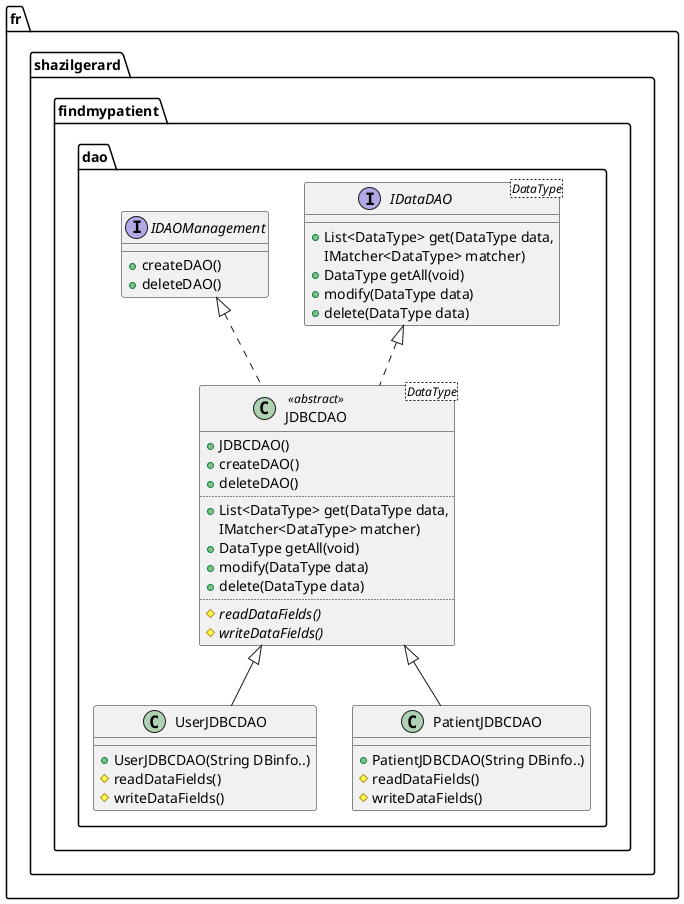 @startuml

package fr.shazilgerard.findmypatient.dao {
	interface IDataDAO<DataType>{
		+ List<DataType> get(DataType data, 
		  IMatcher<DataType> matcher)
		+ DataType getAll(void)
		+ modify(DataType data)
		+ delete(DataType data)
	}
	interface IDAOManagement{
		+ createDAO()
		+ deleteDAO()
	}
	class JDBCDAO<DataType> <<abstract>>{
		+ JDBCDAO()
		+ createDAO()
		+ deleteDAO()
		..
		+ List<DataType> get(DataType data, 
		  IMatcher<DataType> matcher)
		+ DataType getAll(void)
		+ modify(DataType data)
		+ delete(DataType data)
		..
		# {abstract} readDataFields()
		# {abstract} writeDataFields()
	}
	class UserJDBCDAO{
		+ UserJDBCDAO(String DBinfo..)
		# readDataFields()
		# writeDataFields()
	}
	class PatientJDBCDAO{
		+ PatientJDBCDAO(String DBinfo..)
		# readDataFields()
		# writeDataFields()
	}
}

IDataDAO <|.. JDBCDAO  
IDAOManagement <|.. JDBCDAO
JDBCDAO <|-- UserJDBCDAO  
JDBCDAO <|-- PatientJDBCDAO  

@enduml